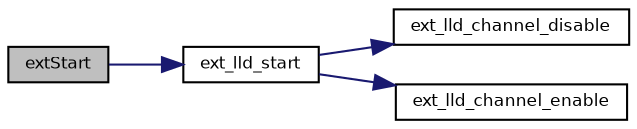digraph "extStart"
{
  bgcolor="transparent";
  edge [fontname="Helvetica",fontsize="8",labelfontname="Helvetica",labelfontsize="8"];
  node [fontname="Helvetica",fontsize="8",shape=record];
  rankdir="LR";
  Node12 [label="extStart",height=0.2,width=0.4,color="black", fillcolor="grey75", style="filled", fontcolor="black"];
  Node12 -> Node13 [color="midnightblue",fontsize="8",style="solid",fontname="Helvetica"];
  Node13 [label="ext_lld_start",height=0.2,width=0.4,color="black",URL="$group___e_x_t.html#gadb573ed9cf28259b3a4e34e4d3223574",tooltip="Configures and activates the EXT peripheral. "];
  Node13 -> Node14 [color="midnightblue",fontsize="8",style="solid",fontname="Helvetica"];
  Node14 [label="ext_lld_channel_disable",height=0.2,width=0.4,color="black",URL="$group___e_x_t.html#ga25a3680106dbb172cb08c34ffa81af79",tooltip="Disables an EXT channel. "];
  Node13 -> Node15 [color="midnightblue",fontsize="8",style="solid",fontname="Helvetica"];
  Node15 [label="ext_lld_channel_enable",height=0.2,width=0.4,color="black",URL="$group___e_x_t.html#ga8569f791b7419e028a409f7ee213769f",tooltip="Enables an EXT channel. "];
}
